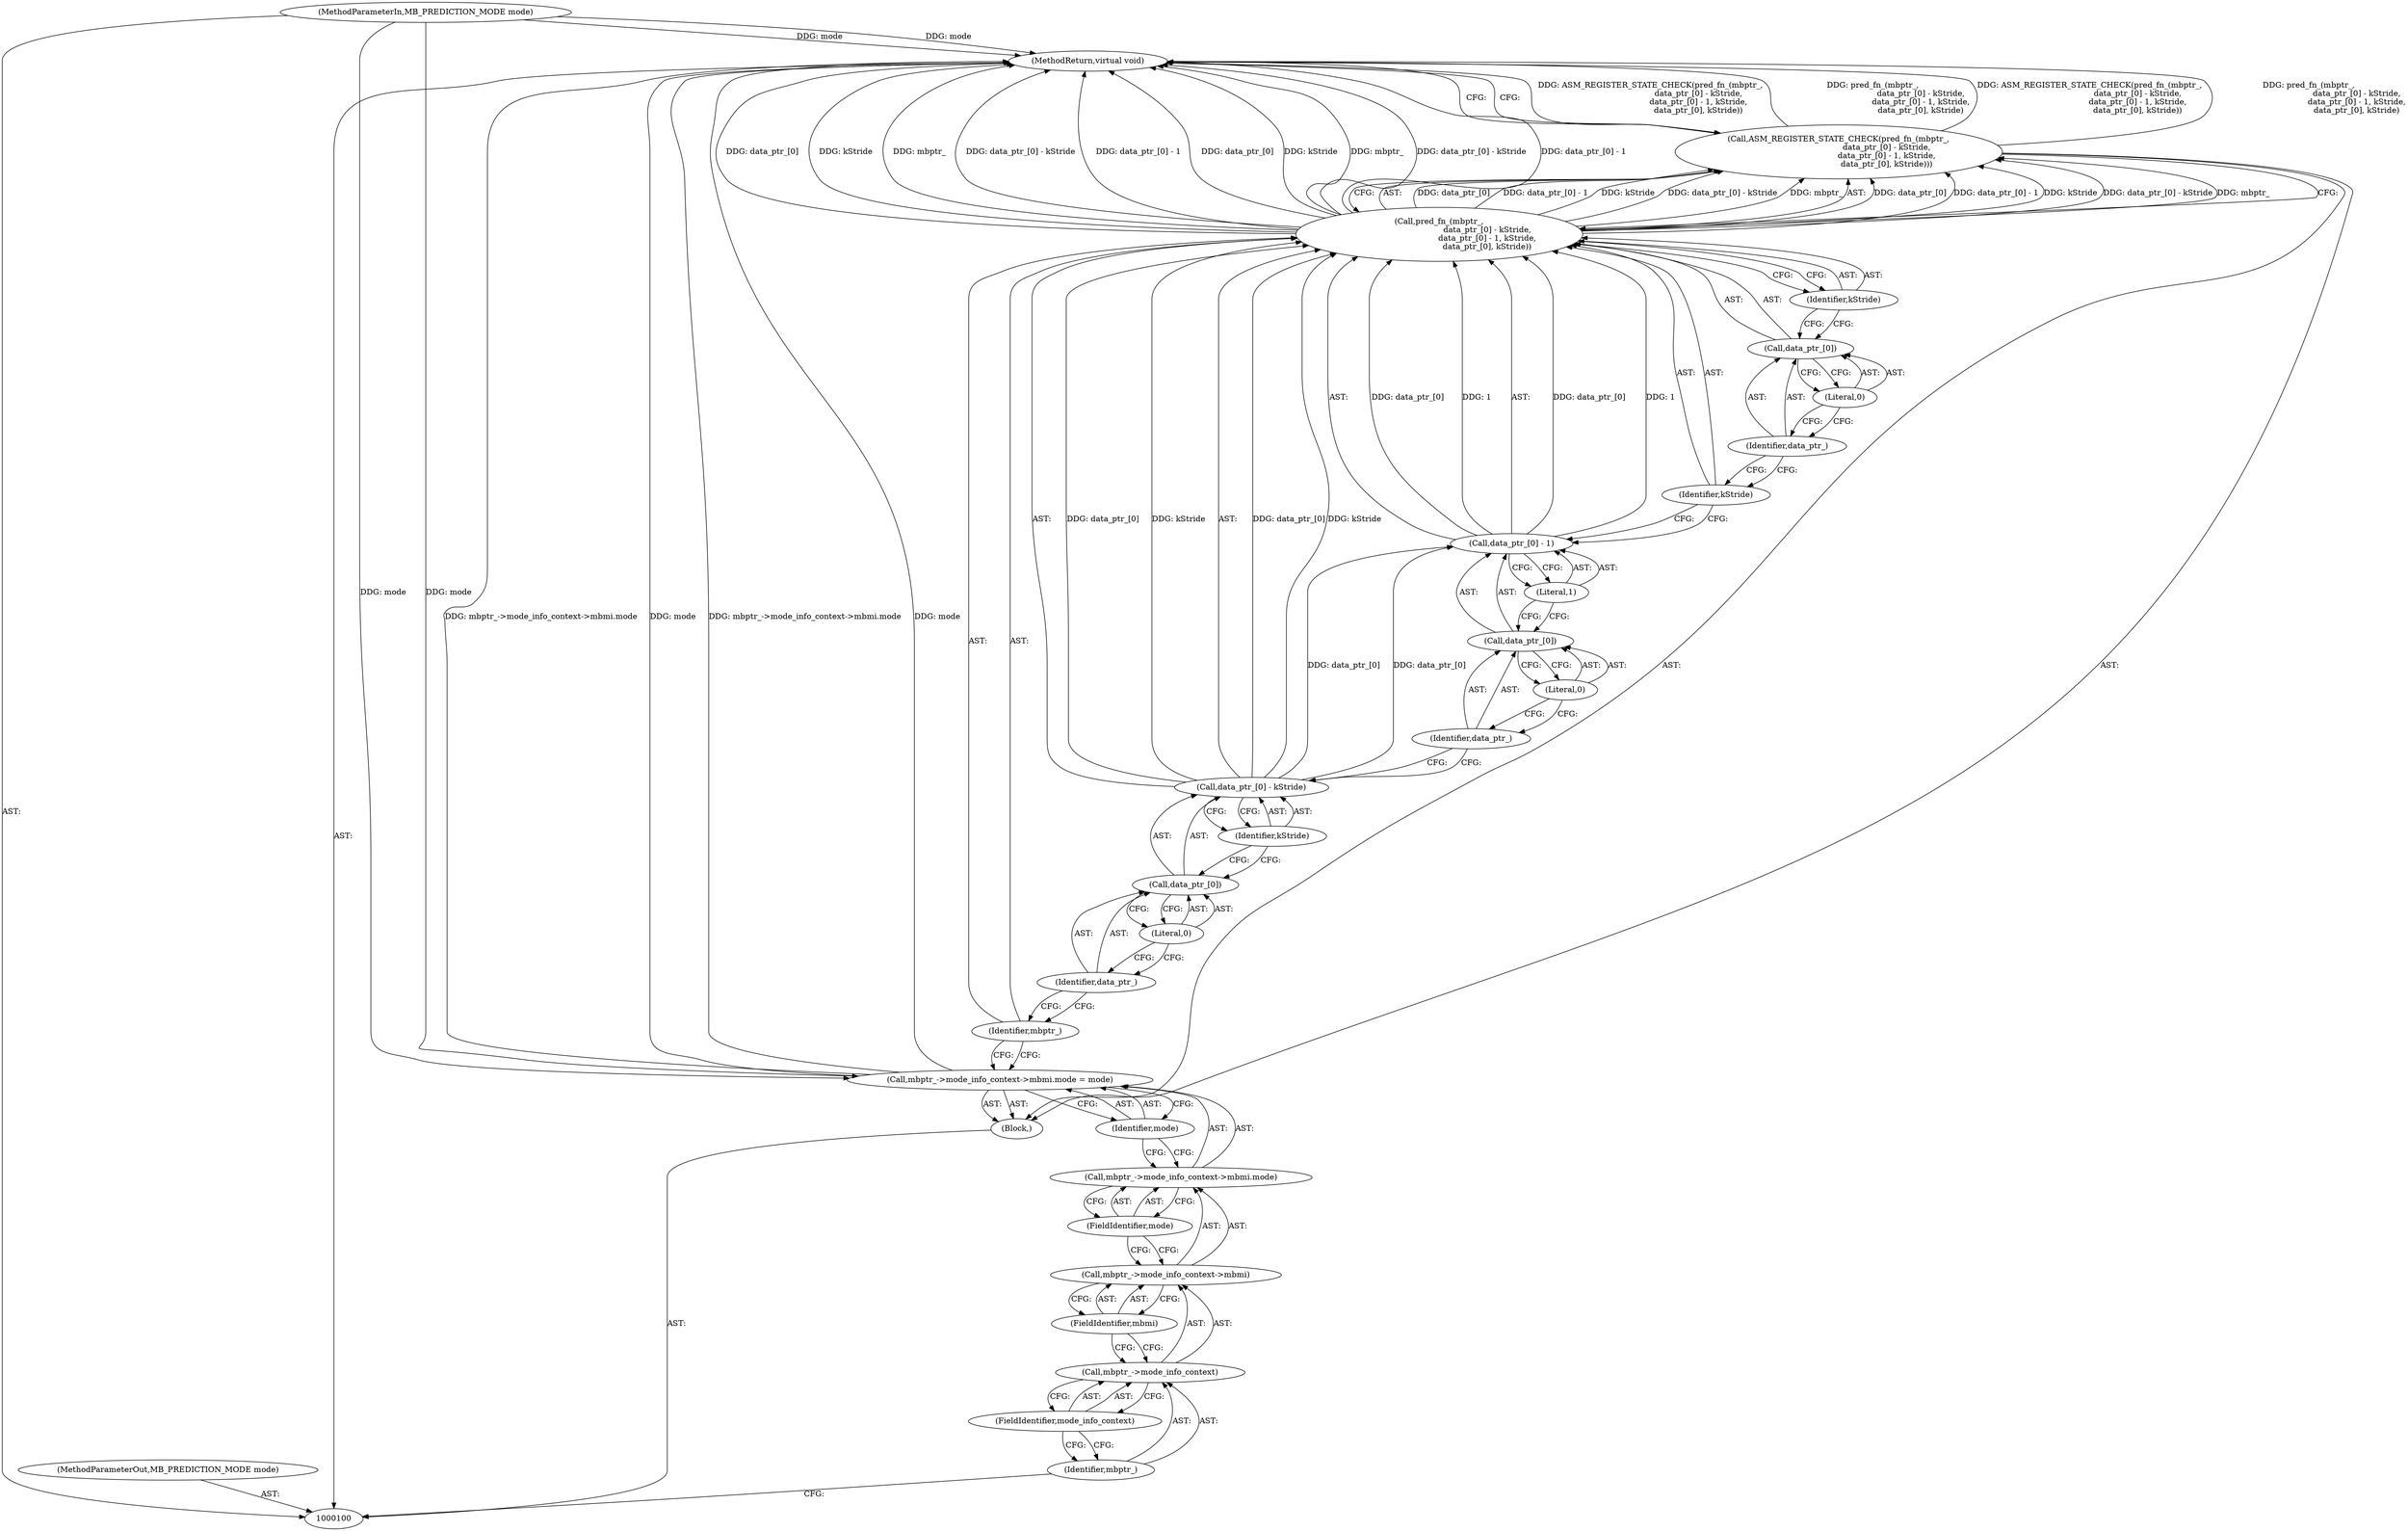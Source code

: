 digraph "0_Android_5a9753fca56f0eeb9f61e342b2fccffc364f9426_91" {
"1000101" [label="(MethodParameterIn,MB_PREDICTION_MODE mode)"];
"1000175" [label="(MethodParameterOut,MB_PREDICTION_MODE mode)"];
"1000130" [label="(MethodReturn,virtual void)"];
"1000102" [label="(Block,)"];
"1000108" [label="(FieldIdentifier,mode_info_context)"];
"1000109" [label="(FieldIdentifier,mbmi)"];
"1000110" [label="(FieldIdentifier,mode)"];
"1000111" [label="(Identifier,mode)"];
"1000103" [label="(Call,mbptr_->mode_info_context->mbmi.mode = mode)"];
"1000104" [label="(Call,mbptr_->mode_info_context->mbmi.mode)"];
"1000105" [label="(Call,mbptr_->mode_info_context->mbmi)"];
"1000106" [label="(Call,mbptr_->mode_info_context)"];
"1000107" [label="(Identifier,mbptr_)"];
"1000113" [label="(Call,pred_fn_(mbptr_,\n                                      data_ptr_[0] - kStride,\n                                      data_ptr_[0] - 1, kStride,\n                                      data_ptr_[0], kStride))"];
"1000114" [label="(Identifier,mbptr_)"];
"1000112" [label="(Call,ASM_REGISTER_STATE_CHECK(pred_fn_(mbptr_,\n                                      data_ptr_[0] - kStride,\n                                      data_ptr_[0] - 1, kStride,\n                                      data_ptr_[0], kStride)))"];
"1000115" [label="(Call,data_ptr_[0] - kStride)"];
"1000116" [label="(Call,data_ptr_[0])"];
"1000117" [label="(Identifier,data_ptr_)"];
"1000118" [label="(Literal,0)"];
"1000119" [label="(Identifier,kStride)"];
"1000120" [label="(Call,data_ptr_[0] - 1)"];
"1000121" [label="(Call,data_ptr_[0])"];
"1000122" [label="(Identifier,data_ptr_)"];
"1000123" [label="(Literal,0)"];
"1000124" [label="(Literal,1)"];
"1000125" [label="(Identifier,kStride)"];
"1000126" [label="(Call,data_ptr_[0])"];
"1000127" [label="(Identifier,data_ptr_)"];
"1000128" [label="(Literal,0)"];
"1000129" [label="(Identifier,kStride)"];
"1000101" -> "1000100"  [label="AST: "];
"1000101" -> "1000130"  [label="DDG: mode"];
"1000101" -> "1000103"  [label="DDG: mode"];
"1000175" -> "1000100"  [label="AST: "];
"1000130" -> "1000100"  [label="AST: "];
"1000130" -> "1000112"  [label="CFG: "];
"1000113" -> "1000130"  [label="DDG: data_ptr_[0]"];
"1000113" -> "1000130"  [label="DDG: kStride"];
"1000113" -> "1000130"  [label="DDG: mbptr_"];
"1000113" -> "1000130"  [label="DDG: data_ptr_[0] - kStride"];
"1000113" -> "1000130"  [label="DDG: data_ptr_[0] - 1"];
"1000103" -> "1000130"  [label="DDG: mbptr_->mode_info_context->mbmi.mode"];
"1000103" -> "1000130"  [label="DDG: mode"];
"1000112" -> "1000130"  [label="DDG: ASM_REGISTER_STATE_CHECK(pred_fn_(mbptr_,\n                                      data_ptr_[0] - kStride,\n                                      data_ptr_[0] - 1, kStride,\n                                      data_ptr_[0], kStride))"];
"1000112" -> "1000130"  [label="DDG: pred_fn_(mbptr_,\n                                      data_ptr_[0] - kStride,\n                                      data_ptr_[0] - 1, kStride,\n                                      data_ptr_[0], kStride)"];
"1000101" -> "1000130"  [label="DDG: mode"];
"1000102" -> "1000100"  [label="AST: "];
"1000103" -> "1000102"  [label="AST: "];
"1000112" -> "1000102"  [label="AST: "];
"1000108" -> "1000106"  [label="AST: "];
"1000108" -> "1000107"  [label="CFG: "];
"1000106" -> "1000108"  [label="CFG: "];
"1000109" -> "1000105"  [label="AST: "];
"1000109" -> "1000106"  [label="CFG: "];
"1000105" -> "1000109"  [label="CFG: "];
"1000110" -> "1000104"  [label="AST: "];
"1000110" -> "1000105"  [label="CFG: "];
"1000104" -> "1000110"  [label="CFG: "];
"1000111" -> "1000103"  [label="AST: "];
"1000111" -> "1000104"  [label="CFG: "];
"1000103" -> "1000111"  [label="CFG: "];
"1000103" -> "1000102"  [label="AST: "];
"1000103" -> "1000111"  [label="CFG: "];
"1000104" -> "1000103"  [label="AST: "];
"1000111" -> "1000103"  [label="AST: "];
"1000114" -> "1000103"  [label="CFG: "];
"1000103" -> "1000130"  [label="DDG: mbptr_->mode_info_context->mbmi.mode"];
"1000103" -> "1000130"  [label="DDG: mode"];
"1000101" -> "1000103"  [label="DDG: mode"];
"1000104" -> "1000103"  [label="AST: "];
"1000104" -> "1000110"  [label="CFG: "];
"1000105" -> "1000104"  [label="AST: "];
"1000110" -> "1000104"  [label="AST: "];
"1000111" -> "1000104"  [label="CFG: "];
"1000105" -> "1000104"  [label="AST: "];
"1000105" -> "1000109"  [label="CFG: "];
"1000106" -> "1000105"  [label="AST: "];
"1000109" -> "1000105"  [label="AST: "];
"1000110" -> "1000105"  [label="CFG: "];
"1000106" -> "1000105"  [label="AST: "];
"1000106" -> "1000108"  [label="CFG: "];
"1000107" -> "1000106"  [label="AST: "];
"1000108" -> "1000106"  [label="AST: "];
"1000109" -> "1000106"  [label="CFG: "];
"1000107" -> "1000106"  [label="AST: "];
"1000107" -> "1000100"  [label="CFG: "];
"1000108" -> "1000107"  [label="CFG: "];
"1000113" -> "1000112"  [label="AST: "];
"1000113" -> "1000129"  [label="CFG: "];
"1000114" -> "1000113"  [label="AST: "];
"1000115" -> "1000113"  [label="AST: "];
"1000120" -> "1000113"  [label="AST: "];
"1000125" -> "1000113"  [label="AST: "];
"1000126" -> "1000113"  [label="AST: "];
"1000129" -> "1000113"  [label="AST: "];
"1000112" -> "1000113"  [label="CFG: "];
"1000113" -> "1000130"  [label="DDG: data_ptr_[0]"];
"1000113" -> "1000130"  [label="DDG: kStride"];
"1000113" -> "1000130"  [label="DDG: mbptr_"];
"1000113" -> "1000130"  [label="DDG: data_ptr_[0] - kStride"];
"1000113" -> "1000130"  [label="DDG: data_ptr_[0] - 1"];
"1000113" -> "1000112"  [label="DDG: data_ptr_[0]"];
"1000113" -> "1000112"  [label="DDG: data_ptr_[0] - 1"];
"1000113" -> "1000112"  [label="DDG: kStride"];
"1000113" -> "1000112"  [label="DDG: data_ptr_[0] - kStride"];
"1000113" -> "1000112"  [label="DDG: mbptr_"];
"1000115" -> "1000113"  [label="DDG: data_ptr_[0]"];
"1000115" -> "1000113"  [label="DDG: kStride"];
"1000120" -> "1000113"  [label="DDG: data_ptr_[0]"];
"1000120" -> "1000113"  [label="DDG: 1"];
"1000114" -> "1000113"  [label="AST: "];
"1000114" -> "1000103"  [label="CFG: "];
"1000117" -> "1000114"  [label="CFG: "];
"1000112" -> "1000102"  [label="AST: "];
"1000112" -> "1000113"  [label="CFG: "];
"1000113" -> "1000112"  [label="AST: "];
"1000130" -> "1000112"  [label="CFG: "];
"1000112" -> "1000130"  [label="DDG: ASM_REGISTER_STATE_CHECK(pred_fn_(mbptr_,\n                                      data_ptr_[0] - kStride,\n                                      data_ptr_[0] - 1, kStride,\n                                      data_ptr_[0], kStride))"];
"1000112" -> "1000130"  [label="DDG: pred_fn_(mbptr_,\n                                      data_ptr_[0] - kStride,\n                                      data_ptr_[0] - 1, kStride,\n                                      data_ptr_[0], kStride)"];
"1000113" -> "1000112"  [label="DDG: data_ptr_[0]"];
"1000113" -> "1000112"  [label="DDG: data_ptr_[0] - 1"];
"1000113" -> "1000112"  [label="DDG: kStride"];
"1000113" -> "1000112"  [label="DDG: data_ptr_[0] - kStride"];
"1000113" -> "1000112"  [label="DDG: mbptr_"];
"1000115" -> "1000113"  [label="AST: "];
"1000115" -> "1000119"  [label="CFG: "];
"1000116" -> "1000115"  [label="AST: "];
"1000119" -> "1000115"  [label="AST: "];
"1000122" -> "1000115"  [label="CFG: "];
"1000115" -> "1000113"  [label="DDG: data_ptr_[0]"];
"1000115" -> "1000113"  [label="DDG: kStride"];
"1000115" -> "1000120"  [label="DDG: data_ptr_[0]"];
"1000116" -> "1000115"  [label="AST: "];
"1000116" -> "1000118"  [label="CFG: "];
"1000117" -> "1000116"  [label="AST: "];
"1000118" -> "1000116"  [label="AST: "];
"1000119" -> "1000116"  [label="CFG: "];
"1000117" -> "1000116"  [label="AST: "];
"1000117" -> "1000114"  [label="CFG: "];
"1000118" -> "1000117"  [label="CFG: "];
"1000118" -> "1000116"  [label="AST: "];
"1000118" -> "1000117"  [label="CFG: "];
"1000116" -> "1000118"  [label="CFG: "];
"1000119" -> "1000115"  [label="AST: "];
"1000119" -> "1000116"  [label="CFG: "];
"1000115" -> "1000119"  [label="CFG: "];
"1000120" -> "1000113"  [label="AST: "];
"1000120" -> "1000124"  [label="CFG: "];
"1000121" -> "1000120"  [label="AST: "];
"1000124" -> "1000120"  [label="AST: "];
"1000125" -> "1000120"  [label="CFG: "];
"1000120" -> "1000113"  [label="DDG: data_ptr_[0]"];
"1000120" -> "1000113"  [label="DDG: 1"];
"1000115" -> "1000120"  [label="DDG: data_ptr_[0]"];
"1000121" -> "1000120"  [label="AST: "];
"1000121" -> "1000123"  [label="CFG: "];
"1000122" -> "1000121"  [label="AST: "];
"1000123" -> "1000121"  [label="AST: "];
"1000124" -> "1000121"  [label="CFG: "];
"1000122" -> "1000121"  [label="AST: "];
"1000122" -> "1000115"  [label="CFG: "];
"1000123" -> "1000122"  [label="CFG: "];
"1000123" -> "1000121"  [label="AST: "];
"1000123" -> "1000122"  [label="CFG: "];
"1000121" -> "1000123"  [label="CFG: "];
"1000124" -> "1000120"  [label="AST: "];
"1000124" -> "1000121"  [label="CFG: "];
"1000120" -> "1000124"  [label="CFG: "];
"1000125" -> "1000113"  [label="AST: "];
"1000125" -> "1000120"  [label="CFG: "];
"1000127" -> "1000125"  [label="CFG: "];
"1000126" -> "1000113"  [label="AST: "];
"1000126" -> "1000128"  [label="CFG: "];
"1000127" -> "1000126"  [label="AST: "];
"1000128" -> "1000126"  [label="AST: "];
"1000129" -> "1000126"  [label="CFG: "];
"1000127" -> "1000126"  [label="AST: "];
"1000127" -> "1000125"  [label="CFG: "];
"1000128" -> "1000127"  [label="CFG: "];
"1000128" -> "1000126"  [label="AST: "];
"1000128" -> "1000127"  [label="CFG: "];
"1000126" -> "1000128"  [label="CFG: "];
"1000129" -> "1000113"  [label="AST: "];
"1000129" -> "1000126"  [label="CFG: "];
"1000113" -> "1000129"  [label="CFG: "];
}
